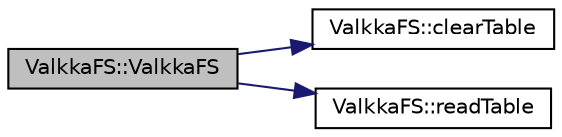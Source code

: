 digraph "ValkkaFS::ValkkaFS"
{
  edge [fontname="Helvetica",fontsize="10",labelfontname="Helvetica",labelfontsize="10"];
  node [fontname="Helvetica",fontsize="10",shape=record];
  rankdir="LR";
  Node0 [label="ValkkaFS::ValkkaFS",height=0.2,width=0.4,color="black", fillcolor="grey75", style="filled", fontcolor="black"];
  Node0 -> Node1 [color="midnightblue",fontsize="10",style="solid",fontname="Helvetica"];
  Node1 [label="ValkkaFS::clearTable",height=0.2,width=0.4,color="black", fillcolor="white", style="filled",URL="$classValkkaFS.html#ad3136f5451b3e9429719518d99eaf46c",tooltip="clears the blocktable (but does not write to disk) "];
  Node0 -> Node2 [color="midnightblue",fontsize="10",style="solid",fontname="Helvetica"];
  Node2 [label="ValkkaFS::readTable",height=0.2,width=0.4,color="black", fillcolor="white", style="filled",URL="$classValkkaFS.html#a9c473e10a0b49baf1c13180724ab7b70",tooltip="read blocktable from disk "];
}

